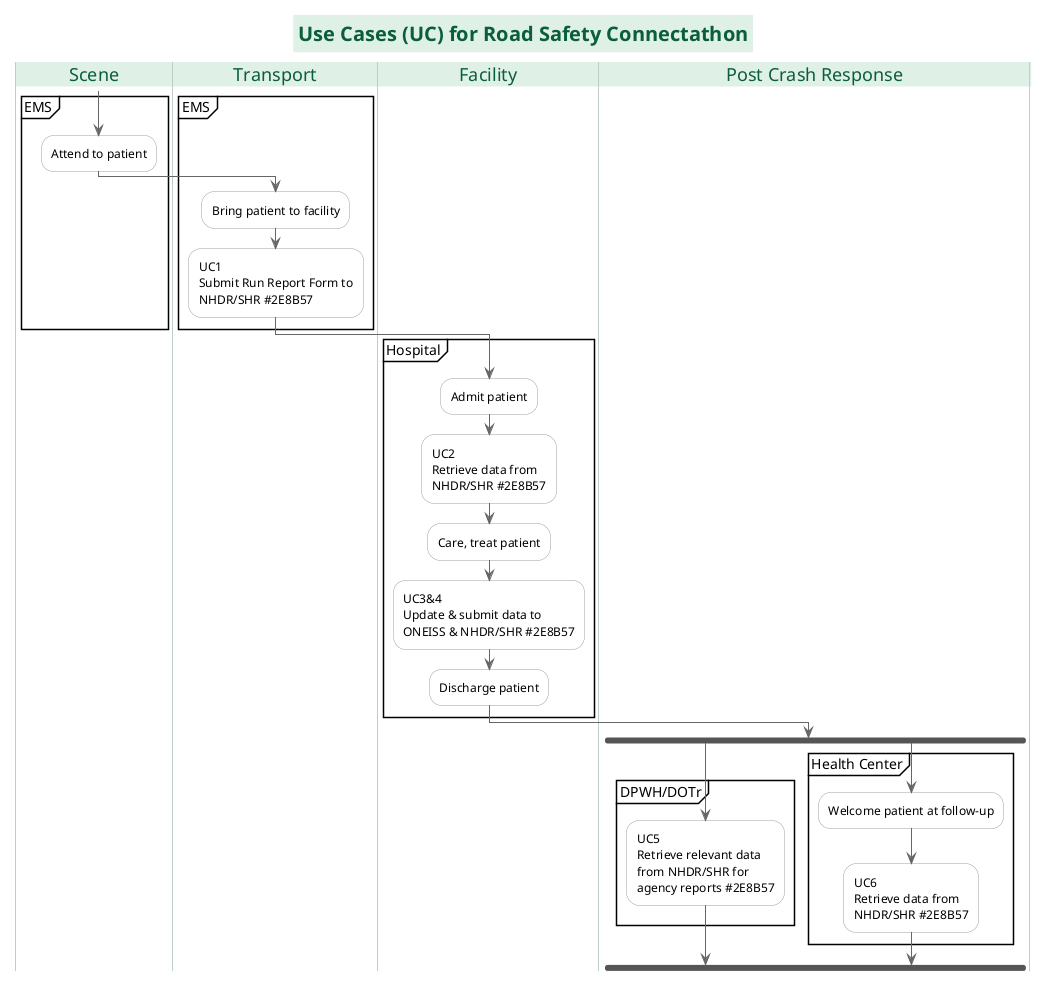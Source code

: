 @startuml
' Redesigned swimlane diagram to match provided image
skinparam backgroundColor #ffffffff
skinparam titleBackgroundColor #DFF0E6
skinparam titleFontColor #0B5E3A
skinparam titleFontSize 20
skinparam shadowing false

skinparam Swimlane {
    TitleFontColor #0B5E3A
    TitleBackgroundColor #DFF0E6
    BorderColor #BFCFC6
    BorderThickness 1
}

skinparam Activity {
    BorderColor #9E9E9E
    BackgroundColor #FFFFFF
    RoundCorner 12
    FontName Arial
    ArrowColor #666666
}

skinparam group {
  BackgroundColor #FFFFFF
  BorderColor #C9D7CF
  TitleFontColor #165A3B
  TitleBackgroundColor #EAF6EE
  TitleBorderColor #C9D7CF
  RoundCorner 10
}


' Title and subtitle
title <b>Use Cases (UC) for Road Safety Connectathon</b>
' small subtitle on next line
note right
    Six use cases across the data flow in the road safety continuum
end note

' Swimlane: EMS*
|Scene|
group EMS
    :Attend to patient;
|Transport|
    :Bring patient to facility;
    :UC1\nSubmit Run Report Form to\nNHDR/SHR #2E8B57;
end group
    ' Swimlane: Hospital

|Facility|
group Hospital
    :Admit patient;
    :UC2\nRetrieve data from\nNHDR/SHR #2E8B57;
    :Care, treat patient;
    :UC3&4\nUpdate & submit data to\nONEISS & NHDR/SHR #2E8B57;
    :Discharge patient;
end group

|Post Crash Response|

' Swimlane: DPWH/DOTr
fork
    group DPWH/DOTr
        :UC5\nRetrieve relevant data\nfrom NHDR/SHR for\nagency reports #2E8B57;
    end group

        ' Swimlane: Health centers
    fork again
        group Health Center
            :Welcome patient at follow-up;
            :UC6\nRetrieve data from\nNHDR/SHR #2E8B57;
        end group
end fork

@enduml